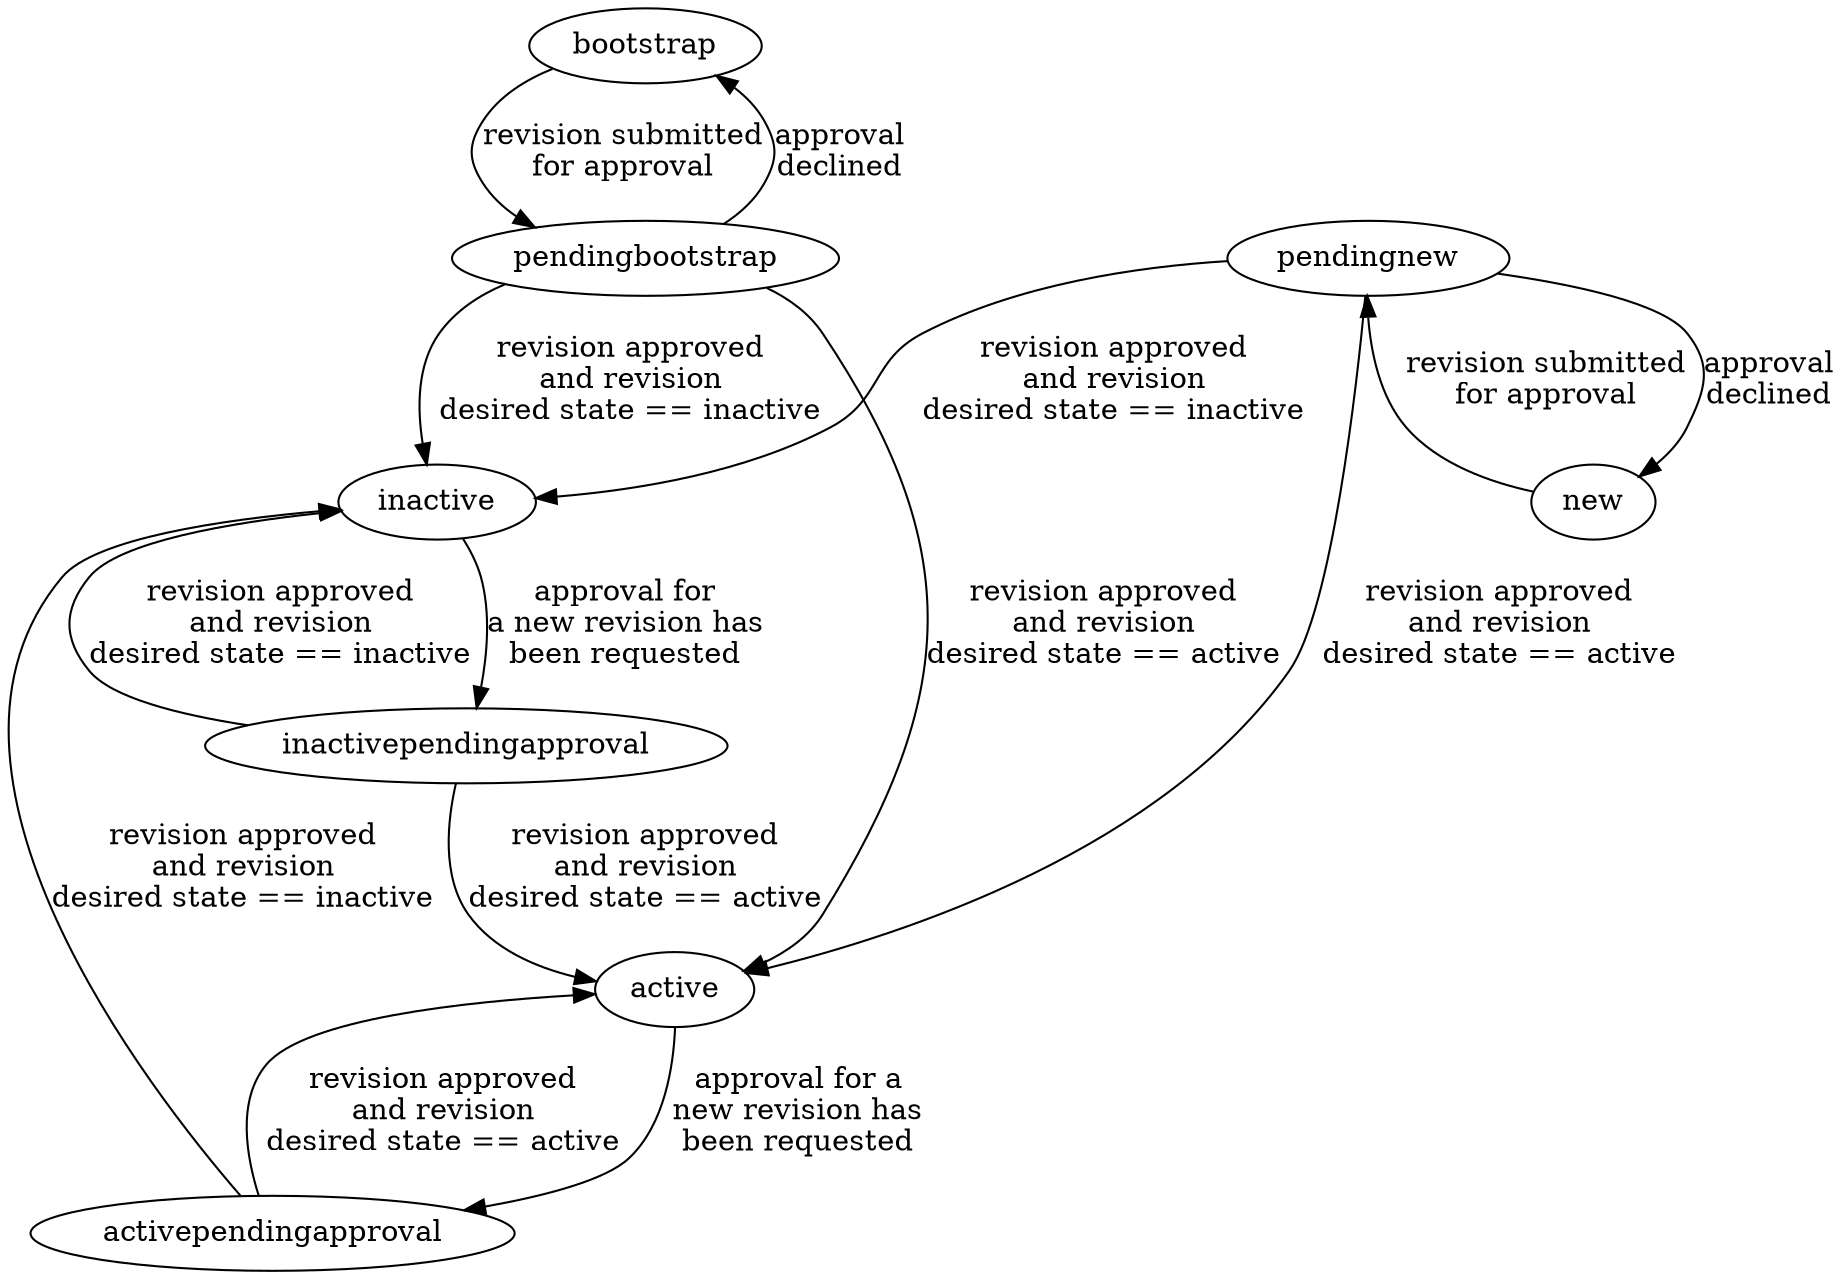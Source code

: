 digraph approverSetState {
  bootstrap -> pendingbootstrap [ label="revision submitted\nfor approval" ];
  pendingbootstrap -> bootstrap [ label="approval\ndeclined"];
  new -> pendingnew [ label="revision submitted\nfor approval" ];
  pendingnew -> new [ label="approval\ndeclined" ];
  pendingbootstrap -> active [ label="revision approved\nand revision\ndesired state == active"]
  pendingbootstrap -> inactive [ label="revision approved\nand revision\ndesired state == inactive"]
  pendingnew -> active [ label="revision approved\nand revision\ndesired state == active"]
  pendingnew -> inactive [ label="revision approved\nand revision\ndesired state == inactive"]
  active -> activependingapproval [ label="approval for a\nnew revision has\nbeen requested"]
  inactive -> inactivependingapproval [ label="approval for\na new revision has\nbeen requested"]
  activependingapproval -> active [ label="revision approved\nand revision\ndesired state == active"]
  inactivependingapproval -> active [ label="revision approved\nand revision\ndesired state == active"]
  activependingapproval -> inactive [ label="revision approved\nand revision\ndesired state == inactive"]
  inactivependingapproval -> inactive [ label="revision approved\nand revision\ndesired state == inactive"]
}
